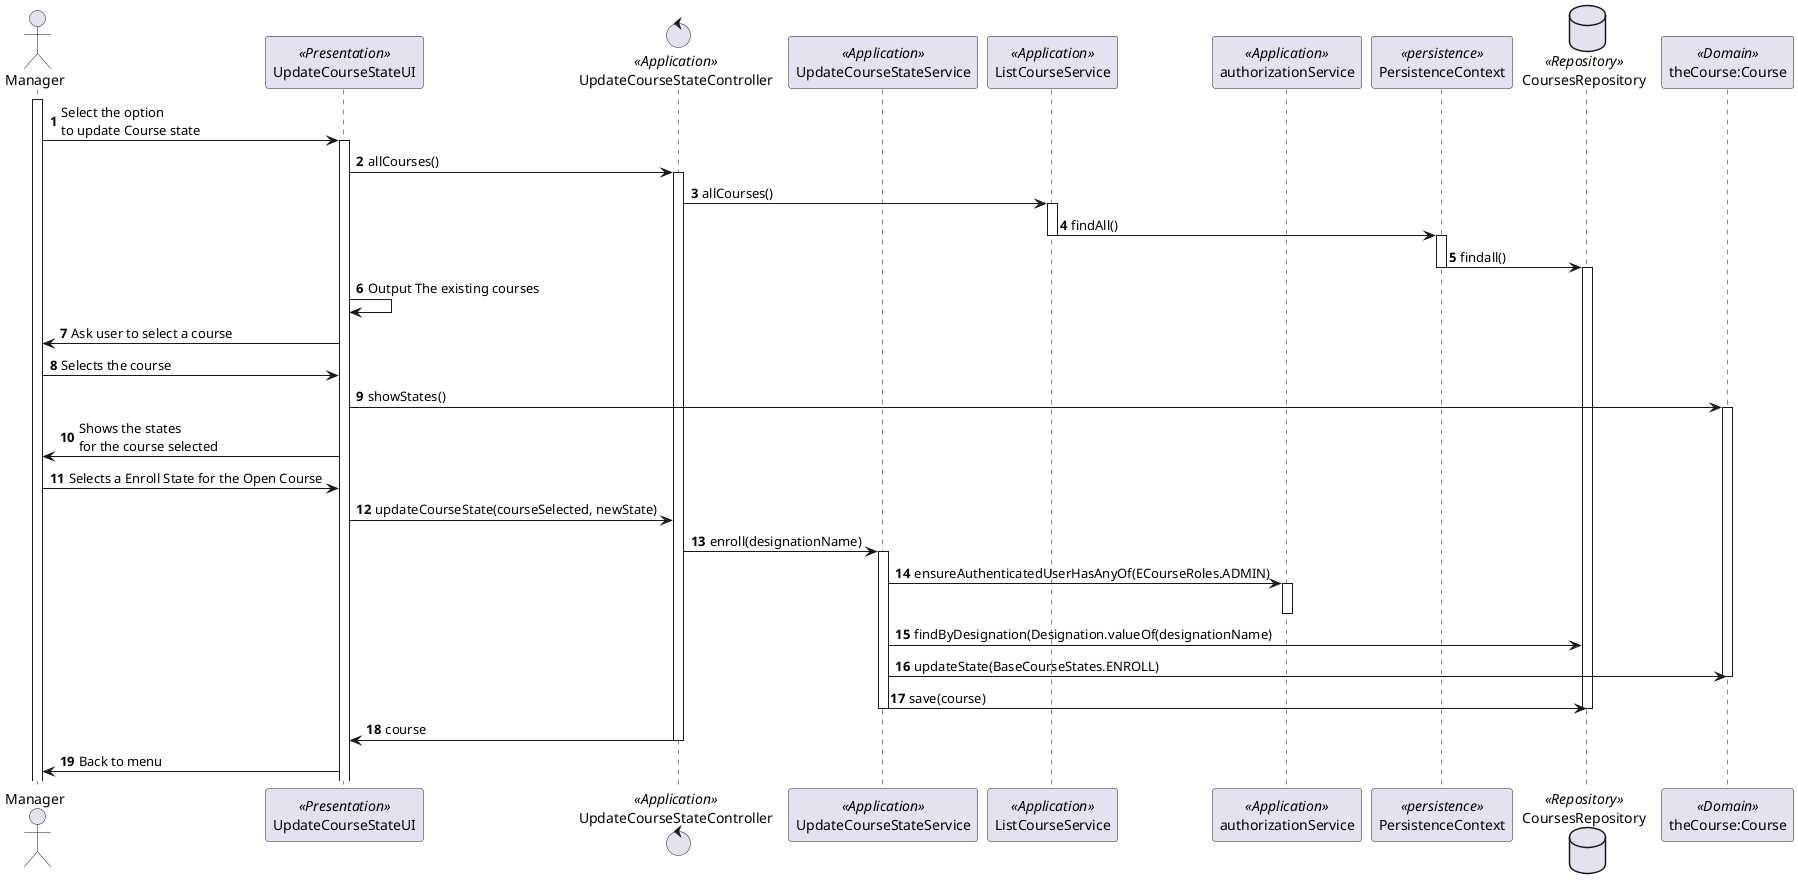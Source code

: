 @startuml
'https://plantuml.com/sequence-diagram

autonumber

actor Manager as Actor
activate Actor
participant UpdateCourseStateUI as UI <<Presentation>>
control UpdateCourseStateController as Controller <<Application>>
participant UpdateCourseStateService as UpdateService <<Application>>
participant ListCourseService as ListService <<Application>>
participant authorizationService as AuthService <<Application>>
participant PersistenceContext as Persistence <<persistence>>
database CoursesRepository as Repository <<Repository>>
participant "theCourse:Course" as Course <<Domain>>

Actor -> UI: Select the option \nto update Course state
activate UI
UI -> Controller: allCourses()
activate Controller
Controller -> ListService: allCourses()
activate ListService
ListService -> Persistence: findAll()
deactivate ListService
activate Persistence
Persistence -> Repository: findall()
deactivate Persistence
activate Repository
UI -> UI: Output The existing courses
Actor <- UI: Ask user to select a course
Actor -> UI: Selects the course
UI -> Course: showStates()
activate Course
UI -> Actor: Shows the states \nfor the course selected
Actor -> UI: Selects a Enroll State for the Open Course
UI -> Controller: updateCourseState(courseSelected, newState)
Controller -> UpdateService: enroll(designationName)
activate UpdateService
UpdateService -> AuthService: ensureAuthenticatedUserHasAnyOf(ECourseRoles.ADMIN)
activate AuthService
deactivate AuthService
UpdateService -> Repository: findByDesignation(Designation.valueOf(designationName)
UpdateService -> Course: updateState(BaseCourseStates.ENROLL)
deactivate Course
UpdateService -> Repository: save(course)
deactivate UpdateService
deactivate Repository
UI <- Controller: course
deactivate Controller
Actor <- UI: Back to menu


@enduml